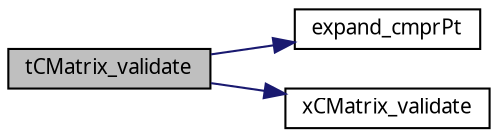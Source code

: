 digraph G
{
  edge [fontname="FreeSans.ttf",fontsize=10,labelfontname="FreeSans.ttf",labelfontsize=10];
  node [fontname="FreeSans.ttf",fontsize=10,shape=record];
  rankdir=LR;
  Node1 [label="tCMatrix_validate",height=0.2,width=0.4,color="black", fillcolor="grey75", style="filled" fontcolor="black"];
  Node1 -> Node2 [color="midnightblue",fontsize=10,style="solid",fontname="FreeSans.ttf"];
  Node2 [label="expand_cmprPt",height=0.2,width=0.4,color="black", fillcolor="white", style="filled",URL="$Mutils_8h.html#1a3b55b173f7d329b6309e56dea20024",tooltip="Expand compressed pointers in the array mp into a full set of indices in the array..."];
  Node1 -> Node3 [color="midnightblue",fontsize=10,style="solid",fontname="FreeSans.ttf"];
  Node3 [label="xCMatrix_validate",height=0.2,width=0.4,color="black", fillcolor="white", style="filled",URL="$dgCMatrix_8c.html#bbc583bf26e1b56e0448e36893ad973d"];
}

